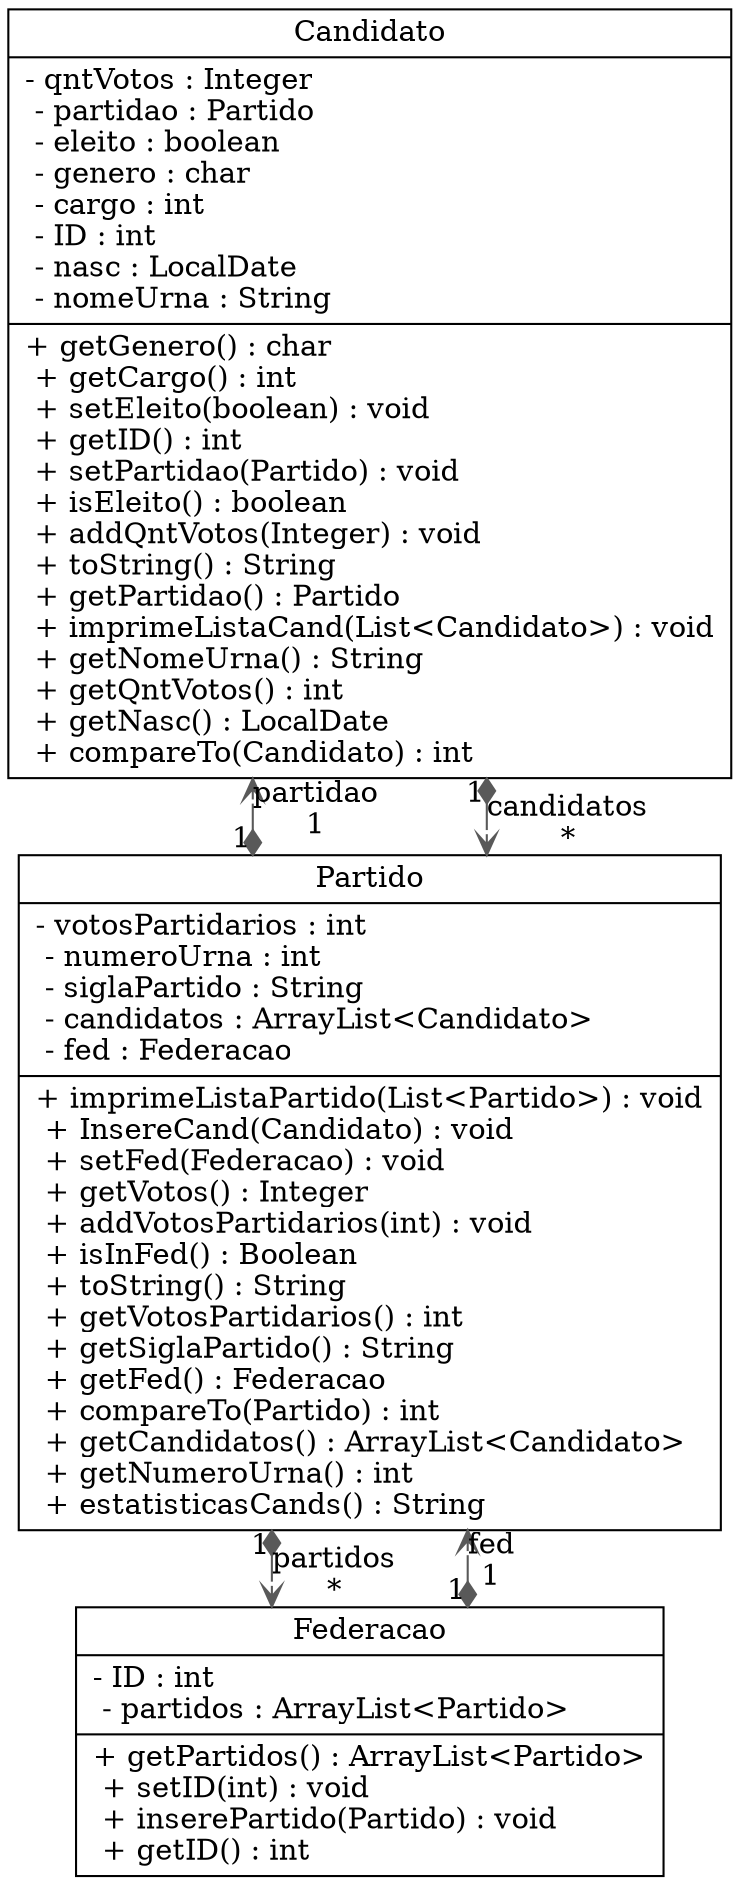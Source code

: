 digraph "Federacao" {

splines  = ortho;
fontname = "Inconsolata";

node [colorscheme = ylgnbu4];
edge [colorscheme = dark28, dir = both];

Candidato [shape = record, label = "{ Candidato | - qntVotos : Integer\l - partidao : Partido\l - eleito : boolean\l - genero : char\l - cargo : int\l - ID : int\l - nasc : LocalDate\l - nomeUrna : String\l|+ getGenero() : char\l + getCargo() : int\l + setEleito(boolean) : void\l + getID() : int\l + setPartidao(Partido) : void\l + isEleito() : boolean\l + addQntVotos(Integer) : void\l + toString() : String\l + getPartidao() : Partido\l + imprimeListaCand(List\<Candidato\>) : void\l + getNomeUrna() : String\l + getQntVotos() : int\l + getNasc() : LocalDate\l + compareTo(Candidato) : int\l }"];
Federacao [shape = record, label = "{ Federacao | - ID : int\l - partidos : ArrayList\<Partido\>\l|+ getPartidos() : ArrayList\<Partido\>\l + setID(int) : void\l + inserePartido(Partido) : void\l + getID() : int\l }"];
Partido   [shape = record, label = "{ Partido | - votosPartidarios : int\l - numeroUrna : int\l - siglaPartido : String\l - candidatos : ArrayList\<Candidato\>\l - fed : Federacao\l|+ imprimeListaPartido(List\<Partido\>) : void\l + InsereCand(Candidato) : void\l + setFed(Federacao) : void\l + getVotos() : Integer\l + addVotosPartidarios(int) : void\l + isInFed() : Boolean\l + toString() : String\l + getVotosPartidarios() : int\l + getSiglaPartido() : String\l + getFed() : Federacao\l + compareTo(Partido) : int\l + getCandidatos() : ArrayList\<Candidato\>\l + getNumeroUrna() : int\l + estatisticasCands() : String\l }"];

Candidato -> Partido   [color = "#595959", style = solid , arrowtail = diamond , arrowhead = vee     , taillabel = "1", label = "", headlabel = "partidao\n1"];
Federacao -> Partido   [color = "#595959", style = solid , arrowtail = diamond , arrowhead = vee     , taillabel = "1", label = "", headlabel = "partidos\n*"];
Partido   -> Candidato [color = "#595959", style = solid , arrowtail = diamond , arrowhead = vee     , taillabel = "1", label = "", headlabel = "candidatos\n*"];
Partido   -> Federacao [color = "#595959", style = solid , arrowtail = diamond , arrowhead = vee     , taillabel = "1", label = "", headlabel = "fed\n1"];

}

